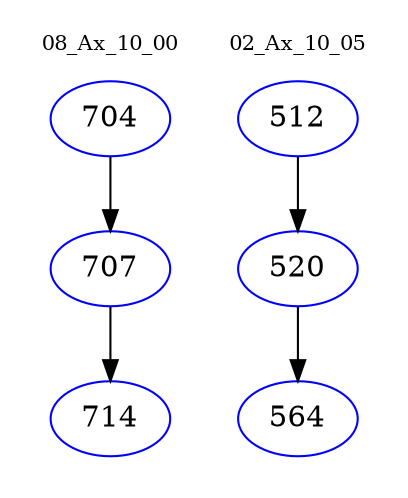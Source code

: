 digraph{
subgraph cluster_0 {
color = white
label = "08_Ax_10_00";
fontsize=10;
T0_704 [label="704", color="blue"]
T0_704 -> T0_707 [color="black"]
T0_707 [label="707", color="blue"]
T0_707 -> T0_714 [color="black"]
T0_714 [label="714", color="blue"]
}
subgraph cluster_1 {
color = white
label = "02_Ax_10_05";
fontsize=10;
T1_512 [label="512", color="blue"]
T1_512 -> T1_520 [color="black"]
T1_520 [label="520", color="blue"]
T1_520 -> T1_564 [color="black"]
T1_564 [label="564", color="blue"]
}
}
